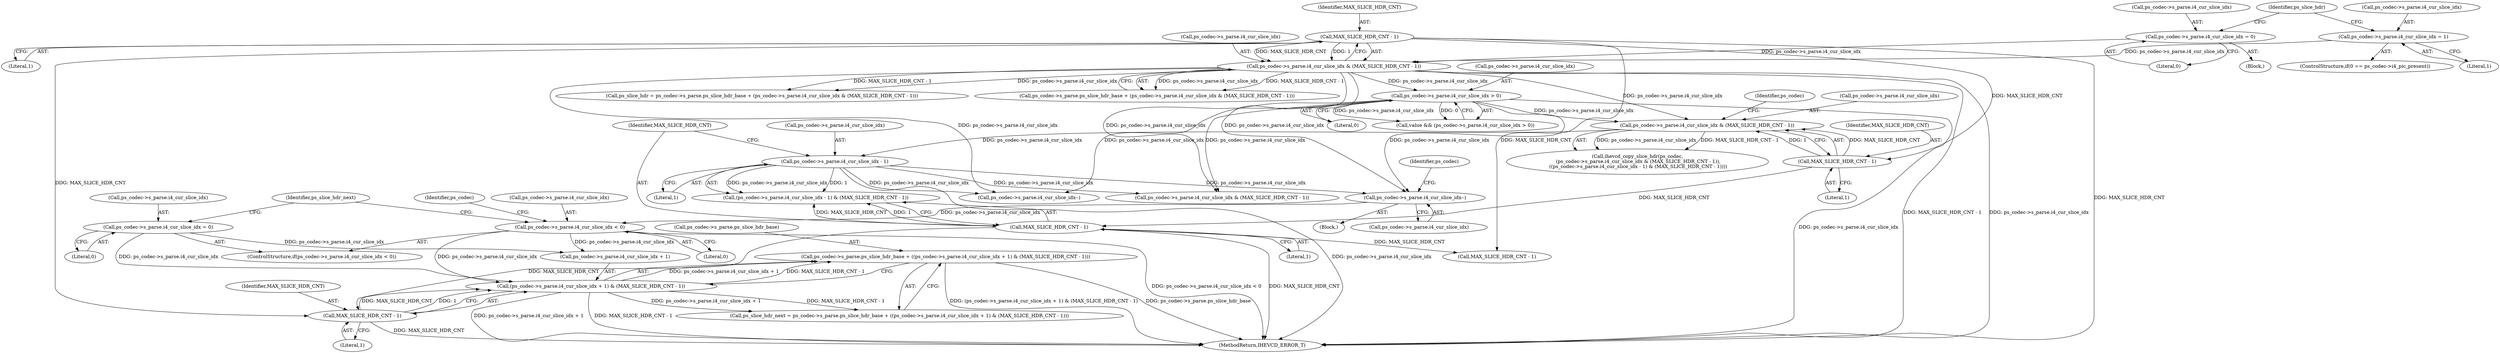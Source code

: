 digraph "0_Android_a1424724a00d62ac5efa0e27953eed66850d662f@pointer" {
"1001794" [label="(Call,ps_codec->s_parse.ps_slice_hdr_base + ((ps_codec->s_parse.i4_cur_slice_idx + 1) & (MAX_SLICE_HDR_CNT - 1)))"];
"1001800" [label="(Call,(ps_codec->s_parse.i4_cur_slice_idx + 1) & (MAX_SLICE_HDR_CNT - 1))"];
"1001785" [label="(Call,ps_codec->s_parse.i4_cur_slice_idx = 0)"];
"1001778" [label="(Call,ps_codec->s_parse.i4_cur_slice_idx < 0)"];
"1001771" [label="(Call,ps_codec->s_parse.i4_cur_slice_idx--)"];
"1000430" [label="(Call,ps_codec->s_parse.i4_cur_slice_idx > 0)"];
"1000405" [label="(Call,ps_codec->s_parse.i4_cur_slice_idx & (MAX_SLICE_HDR_CNT - 1))"];
"1000375" [label="(Call,ps_codec->s_parse.i4_cur_slice_idx = 0)"];
"1000390" [label="(Call,ps_codec->s_parse.i4_cur_slice_idx = 1)"];
"1000411" [label="(Call,MAX_SLICE_HDR_CNT - 1)"];
"1000450" [label="(Call,ps_codec->s_parse.i4_cur_slice_idx - 1)"];
"1000440" [label="(Call,ps_codec->s_parse.i4_cur_slice_idx & (MAX_SLICE_HDR_CNT - 1))"];
"1000446" [label="(Call,MAX_SLICE_HDR_CNT - 1)"];
"1001808" [label="(Call,MAX_SLICE_HDR_CNT - 1)"];
"1000457" [label="(Call,MAX_SLICE_HDR_CNT - 1)"];
"1001772" [label="(Call,ps_codec->s_parse.i4_cur_slice_idx)"];
"1001788" [label="(Identifier,ps_codec)"];
"1000397" [label="(Call,ps_slice_hdr = ps_codec->s_parse.ps_slice_hdr_base + (ps_codec->s_parse.i4_cur_slice_idx & (MAX_SLICE_HDR_CNT - 1)))"];
"1000456" [label="(Literal,1)"];
"1001792" [label="(Call,ps_slice_hdr_next = ps_codec->s_parse.ps_slice_hdr_base + ((ps_codec->s_parse.i4_cur_slice_idx + 1) & (MAX_SLICE_HDR_CNT - 1)))"];
"1001777" [label="(ControlStructure,if(ps_codec->s_parse.i4_cur_slice_idx < 0))"];
"1001810" [label="(Literal,1)"];
"1000431" [label="(Call,ps_codec->s_parse.i4_cur_slice_idx)"];
"1000412" [label="(Identifier,MAX_SLICE_HDR_CNT)"];
"1002513" [label="(Call,MAX_SLICE_HDR_CNT - 1)"];
"1001785" [label="(Call,ps_codec->s_parse.i4_cur_slice_idx = 0)"];
"1001784" [label="(Literal,0)"];
"1000384" [label="(ControlStructure,if(0 == ps_codec->i4_pic_present))"];
"1000440" [label="(Call,ps_codec->s_parse.i4_cur_slice_idx & (MAX_SLICE_HDR_CNT - 1))"];
"1000398" [label="(Identifier,ps_slice_hdr)"];
"1000458" [label="(Identifier,MAX_SLICE_HDR_CNT)"];
"1002606" [label="(MethodReturn,IHEVCD_ERROR_T)"];
"1000441" [label="(Call,ps_codec->s_parse.i4_cur_slice_idx)"];
"1000381" [label="(Literal,0)"];
"1001794" [label="(Call,ps_codec->s_parse.ps_slice_hdr_base + ((ps_codec->s_parse.i4_cur_slice_idx + 1) & (MAX_SLICE_HDR_CNT - 1)))"];
"1001791" [label="(Literal,0)"];
"1000449" [label="(Call,(ps_codec->s_parse.i4_cur_slice_idx - 1) & (MAX_SLICE_HDR_CNT - 1))"];
"1001779" [label="(Call,ps_codec->s_parse.i4_cur_slice_idx)"];
"1000448" [label="(Literal,1)"];
"1000447" [label="(Identifier,MAX_SLICE_HDR_CNT)"];
"1000411" [label="(Call,MAX_SLICE_HDR_CNT - 1)"];
"1000406" [label="(Call,ps_codec->s_parse.i4_cur_slice_idx)"];
"1000436" [label="(Literal,0)"];
"1001712" [label="(Call,ps_codec->s_parse.i4_cur_slice_idx--)"];
"1001764" [label="(Block,)"];
"1001793" [label="(Identifier,ps_slice_hdr_next)"];
"1001800" [label="(Call,(ps_codec->s_parse.i4_cur_slice_idx + 1) & (MAX_SLICE_HDR_CNT - 1))"];
"1000438" [label="(Call,ihevcd_copy_slice_hdr(ps_codec,\n (ps_codec->s_parse.i4_cur_slice_idx & (MAX_SLICE_HDR_CNT - 1)),\n ((ps_codec->s_parse.i4_cur_slice_idx - 1) & (MAX_SLICE_HDR_CNT - 1))))"];
"1000428" [label="(Call,value && (ps_codec->s_parse.i4_cur_slice_idx > 0))"];
"1000413" [label="(Literal,1)"];
"1000446" [label="(Call,MAX_SLICE_HDR_CNT - 1)"];
"1000405" [label="(Call,ps_codec->s_parse.i4_cur_slice_idx & (MAX_SLICE_HDR_CNT - 1))"];
"1000459" [label="(Literal,1)"];
"1000375" [label="(Call,ps_codec->s_parse.i4_cur_slice_idx = 0)"];
"1000453" [label="(Identifier,ps_codec)"];
"1000399" [label="(Call,ps_codec->s_parse.ps_slice_hdr_base + (ps_codec->s_parse.i4_cur_slice_idx & (MAX_SLICE_HDR_CNT - 1)))"];
"1001778" [label="(Call,ps_codec->s_parse.i4_cur_slice_idx < 0)"];
"1000390" [label="(Call,ps_codec->s_parse.i4_cur_slice_idx = 1)"];
"1001781" [label="(Identifier,ps_codec)"];
"1000396" [label="(Literal,1)"];
"1000450" [label="(Call,ps_codec->s_parse.i4_cur_slice_idx - 1)"];
"1001771" [label="(Call,ps_codec->s_parse.i4_cur_slice_idx--)"];
"1000451" [label="(Call,ps_codec->s_parse.i4_cur_slice_idx)"];
"1000376" [label="(Call,ps_codec->s_parse.i4_cur_slice_idx)"];
"1002507" [label="(Call,ps_codec->s_parse.i4_cur_slice_idx & (MAX_SLICE_HDR_CNT - 1))"];
"1001795" [label="(Call,ps_codec->s_parse.ps_slice_hdr_base)"];
"1001801" [label="(Call,ps_codec->s_parse.i4_cur_slice_idx + 1)"];
"1001786" [label="(Call,ps_codec->s_parse.i4_cur_slice_idx)"];
"1000457" [label="(Call,MAX_SLICE_HDR_CNT - 1)"];
"1001808" [label="(Call,MAX_SLICE_HDR_CNT - 1)"];
"1000391" [label="(Call,ps_codec->s_parse.i4_cur_slice_idx)"];
"1000374" [label="(Block,)"];
"1000430" [label="(Call,ps_codec->s_parse.i4_cur_slice_idx > 0)"];
"1001809" [label="(Identifier,MAX_SLICE_HDR_CNT)"];
"1001794" -> "1001792"  [label="AST: "];
"1001794" -> "1001800"  [label="CFG: "];
"1001795" -> "1001794"  [label="AST: "];
"1001800" -> "1001794"  [label="AST: "];
"1001792" -> "1001794"  [label="CFG: "];
"1001794" -> "1002606"  [label="DDG: (ps_codec->s_parse.i4_cur_slice_idx + 1) & (MAX_SLICE_HDR_CNT - 1)"];
"1001794" -> "1002606"  [label="DDG: ps_codec->s_parse.ps_slice_hdr_base"];
"1001800" -> "1001794"  [label="DDG: ps_codec->s_parse.i4_cur_slice_idx + 1"];
"1001800" -> "1001794"  [label="DDG: MAX_SLICE_HDR_CNT - 1"];
"1001800" -> "1001808"  [label="CFG: "];
"1001801" -> "1001800"  [label="AST: "];
"1001808" -> "1001800"  [label="AST: "];
"1001800" -> "1002606"  [label="DDG: ps_codec->s_parse.i4_cur_slice_idx + 1"];
"1001800" -> "1002606"  [label="DDG: MAX_SLICE_HDR_CNT - 1"];
"1001800" -> "1001792"  [label="DDG: ps_codec->s_parse.i4_cur_slice_idx + 1"];
"1001800" -> "1001792"  [label="DDG: MAX_SLICE_HDR_CNT - 1"];
"1001785" -> "1001800"  [label="DDG: ps_codec->s_parse.i4_cur_slice_idx"];
"1001778" -> "1001800"  [label="DDG: ps_codec->s_parse.i4_cur_slice_idx"];
"1001808" -> "1001800"  [label="DDG: MAX_SLICE_HDR_CNT"];
"1001808" -> "1001800"  [label="DDG: 1"];
"1001785" -> "1001777"  [label="AST: "];
"1001785" -> "1001791"  [label="CFG: "];
"1001786" -> "1001785"  [label="AST: "];
"1001791" -> "1001785"  [label="AST: "];
"1001793" -> "1001785"  [label="CFG: "];
"1001785" -> "1001801"  [label="DDG: ps_codec->s_parse.i4_cur_slice_idx"];
"1001778" -> "1001777"  [label="AST: "];
"1001778" -> "1001784"  [label="CFG: "];
"1001779" -> "1001778"  [label="AST: "];
"1001784" -> "1001778"  [label="AST: "];
"1001788" -> "1001778"  [label="CFG: "];
"1001793" -> "1001778"  [label="CFG: "];
"1001778" -> "1002606"  [label="DDG: ps_codec->s_parse.i4_cur_slice_idx < 0"];
"1001771" -> "1001778"  [label="DDG: ps_codec->s_parse.i4_cur_slice_idx"];
"1001778" -> "1001801"  [label="DDG: ps_codec->s_parse.i4_cur_slice_idx"];
"1001771" -> "1001764"  [label="AST: "];
"1001771" -> "1001772"  [label="CFG: "];
"1001772" -> "1001771"  [label="AST: "];
"1001781" -> "1001771"  [label="CFG: "];
"1000430" -> "1001771"  [label="DDG: ps_codec->s_parse.i4_cur_slice_idx"];
"1000405" -> "1001771"  [label="DDG: ps_codec->s_parse.i4_cur_slice_idx"];
"1000450" -> "1001771"  [label="DDG: ps_codec->s_parse.i4_cur_slice_idx"];
"1000430" -> "1000428"  [label="AST: "];
"1000430" -> "1000436"  [label="CFG: "];
"1000431" -> "1000430"  [label="AST: "];
"1000436" -> "1000430"  [label="AST: "];
"1000428" -> "1000430"  [label="CFG: "];
"1000430" -> "1002606"  [label="DDG: ps_codec->s_parse.i4_cur_slice_idx"];
"1000430" -> "1000428"  [label="DDG: ps_codec->s_parse.i4_cur_slice_idx"];
"1000430" -> "1000428"  [label="DDG: 0"];
"1000405" -> "1000430"  [label="DDG: ps_codec->s_parse.i4_cur_slice_idx"];
"1000430" -> "1000440"  [label="DDG: ps_codec->s_parse.i4_cur_slice_idx"];
"1000430" -> "1001712"  [label="DDG: ps_codec->s_parse.i4_cur_slice_idx"];
"1000430" -> "1002507"  [label="DDG: ps_codec->s_parse.i4_cur_slice_idx"];
"1000405" -> "1000399"  [label="AST: "];
"1000405" -> "1000411"  [label="CFG: "];
"1000406" -> "1000405"  [label="AST: "];
"1000411" -> "1000405"  [label="AST: "];
"1000399" -> "1000405"  [label="CFG: "];
"1000405" -> "1002606"  [label="DDG: MAX_SLICE_HDR_CNT - 1"];
"1000405" -> "1002606"  [label="DDG: ps_codec->s_parse.i4_cur_slice_idx"];
"1000405" -> "1000397"  [label="DDG: ps_codec->s_parse.i4_cur_slice_idx"];
"1000405" -> "1000397"  [label="DDG: MAX_SLICE_HDR_CNT - 1"];
"1000405" -> "1000399"  [label="DDG: ps_codec->s_parse.i4_cur_slice_idx"];
"1000405" -> "1000399"  [label="DDG: MAX_SLICE_HDR_CNT - 1"];
"1000375" -> "1000405"  [label="DDG: ps_codec->s_parse.i4_cur_slice_idx"];
"1000390" -> "1000405"  [label="DDG: ps_codec->s_parse.i4_cur_slice_idx"];
"1000411" -> "1000405"  [label="DDG: MAX_SLICE_HDR_CNT"];
"1000411" -> "1000405"  [label="DDG: 1"];
"1000405" -> "1000440"  [label="DDG: ps_codec->s_parse.i4_cur_slice_idx"];
"1000405" -> "1001712"  [label="DDG: ps_codec->s_parse.i4_cur_slice_idx"];
"1000405" -> "1002507"  [label="DDG: ps_codec->s_parse.i4_cur_slice_idx"];
"1000375" -> "1000374"  [label="AST: "];
"1000375" -> "1000381"  [label="CFG: "];
"1000376" -> "1000375"  [label="AST: "];
"1000381" -> "1000375"  [label="AST: "];
"1000398" -> "1000375"  [label="CFG: "];
"1000390" -> "1000384"  [label="AST: "];
"1000390" -> "1000396"  [label="CFG: "];
"1000391" -> "1000390"  [label="AST: "];
"1000396" -> "1000390"  [label="AST: "];
"1000398" -> "1000390"  [label="CFG: "];
"1000411" -> "1000413"  [label="CFG: "];
"1000412" -> "1000411"  [label="AST: "];
"1000413" -> "1000411"  [label="AST: "];
"1000411" -> "1002606"  [label="DDG: MAX_SLICE_HDR_CNT"];
"1000411" -> "1000446"  [label="DDG: MAX_SLICE_HDR_CNT"];
"1000411" -> "1001808"  [label="DDG: MAX_SLICE_HDR_CNT"];
"1000411" -> "1002513"  [label="DDG: MAX_SLICE_HDR_CNT"];
"1000450" -> "1000449"  [label="AST: "];
"1000450" -> "1000456"  [label="CFG: "];
"1000451" -> "1000450"  [label="AST: "];
"1000456" -> "1000450"  [label="AST: "];
"1000458" -> "1000450"  [label="CFG: "];
"1000450" -> "1002606"  [label="DDG: ps_codec->s_parse.i4_cur_slice_idx"];
"1000450" -> "1000449"  [label="DDG: ps_codec->s_parse.i4_cur_slice_idx"];
"1000450" -> "1000449"  [label="DDG: 1"];
"1000440" -> "1000450"  [label="DDG: ps_codec->s_parse.i4_cur_slice_idx"];
"1000450" -> "1001712"  [label="DDG: ps_codec->s_parse.i4_cur_slice_idx"];
"1000450" -> "1002507"  [label="DDG: ps_codec->s_parse.i4_cur_slice_idx"];
"1000440" -> "1000438"  [label="AST: "];
"1000440" -> "1000446"  [label="CFG: "];
"1000441" -> "1000440"  [label="AST: "];
"1000446" -> "1000440"  [label="AST: "];
"1000453" -> "1000440"  [label="CFG: "];
"1000440" -> "1000438"  [label="DDG: ps_codec->s_parse.i4_cur_slice_idx"];
"1000440" -> "1000438"  [label="DDG: MAX_SLICE_HDR_CNT - 1"];
"1000446" -> "1000440"  [label="DDG: MAX_SLICE_HDR_CNT"];
"1000446" -> "1000440"  [label="DDG: 1"];
"1000446" -> "1000448"  [label="CFG: "];
"1000447" -> "1000446"  [label="AST: "];
"1000448" -> "1000446"  [label="AST: "];
"1000446" -> "1000457"  [label="DDG: MAX_SLICE_HDR_CNT"];
"1001808" -> "1001810"  [label="CFG: "];
"1001809" -> "1001808"  [label="AST: "];
"1001810" -> "1001808"  [label="AST: "];
"1001808" -> "1002606"  [label="DDG: MAX_SLICE_HDR_CNT"];
"1000457" -> "1001808"  [label="DDG: MAX_SLICE_HDR_CNT"];
"1000457" -> "1000449"  [label="AST: "];
"1000457" -> "1000459"  [label="CFG: "];
"1000458" -> "1000457"  [label="AST: "];
"1000459" -> "1000457"  [label="AST: "];
"1000449" -> "1000457"  [label="CFG: "];
"1000457" -> "1002606"  [label="DDG: MAX_SLICE_HDR_CNT"];
"1000457" -> "1000449"  [label="DDG: MAX_SLICE_HDR_CNT"];
"1000457" -> "1000449"  [label="DDG: 1"];
"1000457" -> "1002513"  [label="DDG: MAX_SLICE_HDR_CNT"];
}

